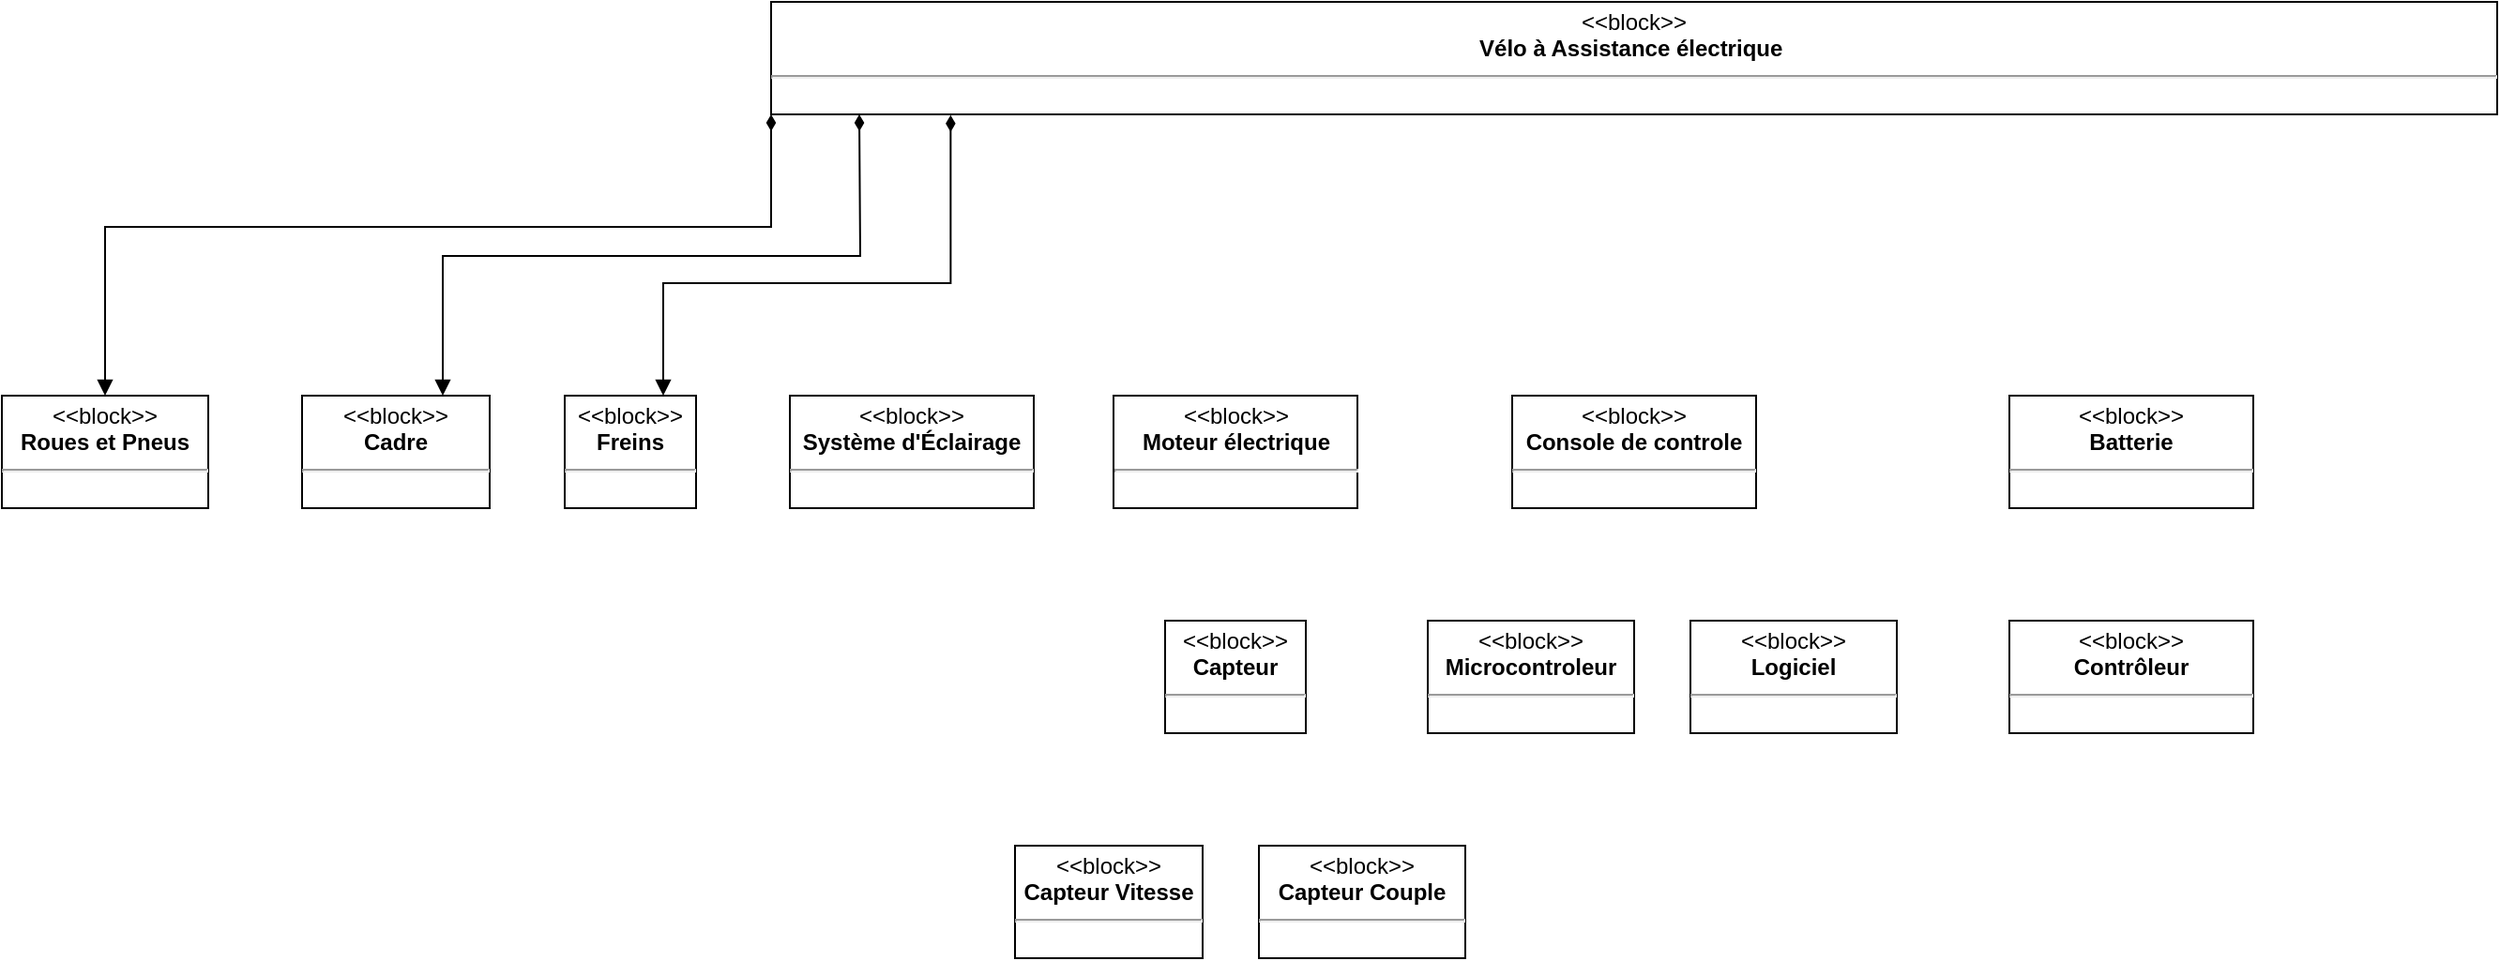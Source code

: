 <mxfile version="22.1.18" type="github">
  <diagram name="Page-1" id="RBbAHje912E-lCHchGG4">
    <mxGraphModel dx="1323" dy="700" grid="1" gridSize="10" guides="1" tooltips="1" connect="1" arrows="1" fold="1" page="1" pageScale="1" pageWidth="3300" pageHeight="4681" math="0" shadow="0">
      <root>
        <mxCell id="0" />
        <mxCell id="1" parent="0" />
        <mxCell id="tNDZy1lkUzPdTNIgQcvL-5" value="&lt;p style=&quot;margin:0px;margin-top:4px;text-align:center;&quot;&gt;&amp;lt;&amp;lt;block&amp;gt;&amp;gt;&lt;br&gt;&lt;b&gt;Vélo à Assistance électrique&amp;nbsp;&lt;/b&gt;&lt;/p&gt;&lt;hr&gt;&lt;p style=&quot;font-size:10px;margin:0px;text-align:center;&quot;&gt;&lt;/p&gt;" style="shape=rect;html=1;overflow=fill;verticalAlign=top;align=left;whiteSpace=wrap;" vertex="1" parent="1">
          <mxGeometry x="470" y="40" width="920" height="60" as="geometry" />
        </mxCell>
        <mxCell id="tNDZy1lkUzPdTNIgQcvL-6" value="&lt;p style=&quot;margin:0px;margin-top:4px;text-align:center;&quot;&gt;&amp;lt;&amp;lt;block&amp;gt;&amp;gt;&lt;br&gt;&lt;b&gt;Roues et Pneus&lt;/b&gt;&lt;br&gt;&lt;/p&gt;&lt;hr&gt;&lt;p style=&quot;font-size:10px;margin:0px;text-align:center;&quot;&gt;&lt;/p&gt;" style="shape=rect;html=1;overflow=fill;verticalAlign=top;align=left;whiteSpace=wrap;" vertex="1" parent="1">
          <mxGeometry x="60" y="250" width="110" height="60" as="geometry" />
        </mxCell>
        <mxCell id="tNDZy1lkUzPdTNIgQcvL-7" value="&lt;p style=&quot;margin:0px;margin-top:4px;text-align:center;&quot;&gt;&amp;lt;&amp;lt;block&amp;gt;&amp;gt;&lt;br&gt;&lt;b&gt;Cadre&lt;/b&gt;&lt;br&gt;&lt;/p&gt;&lt;hr&gt;&lt;p style=&quot;font-size:10px;margin:0px;text-align:center;&quot;&gt;&lt;/p&gt;" style="shape=rect;html=1;overflow=fill;verticalAlign=top;align=left;whiteSpace=wrap;" vertex="1" parent="1">
          <mxGeometry x="220" y="250" width="100" height="60" as="geometry" />
        </mxCell>
        <mxCell id="tNDZy1lkUzPdTNIgQcvL-8" value="&lt;p style=&quot;margin:0px;margin-top:4px;text-align:center;&quot;&gt;&amp;lt;&amp;lt;block&amp;gt;&amp;gt;&lt;br&gt;&lt;b&gt;Freins&lt;/b&gt;&lt;br&gt;&lt;/p&gt;&lt;hr&gt;&lt;p style=&quot;font-size:10px;margin:0px;text-align:center;&quot;&gt;&lt;/p&gt;" style="shape=rect;html=1;overflow=fill;verticalAlign=top;align=left;whiteSpace=wrap;" vertex="1" parent="1">
          <mxGeometry x="360" y="250" width="70" height="60" as="geometry" />
        </mxCell>
        <mxCell id="tNDZy1lkUzPdTNIgQcvL-10" value="&lt;p style=&quot;margin:0px;margin-top:4px;text-align:center;&quot;&gt;&amp;lt;&amp;lt;block&amp;gt;&amp;gt;&lt;br&gt;&lt;b&gt;Système d&#39;Éclairage&lt;/b&gt;&lt;br&gt;&lt;/p&gt;&lt;hr&gt;&lt;p style=&quot;font-size:10px;margin:0px;text-align:center;&quot;&gt;&lt;/p&gt;" style="shape=rect;html=1;overflow=fill;verticalAlign=top;align=left;whiteSpace=wrap;" vertex="1" parent="1">
          <mxGeometry x="480" y="250" width="130" height="60" as="geometry" />
        </mxCell>
        <mxCell id="tNDZy1lkUzPdTNIgQcvL-11" value="&lt;p style=&quot;margin:0px;margin-top:4px;text-align:center;&quot;&gt;&amp;lt;&amp;lt;block&amp;gt;&amp;gt;&lt;br&gt;&lt;b&gt;Moteur électrique&lt;/b&gt;&lt;/p&gt;&lt;hr&gt;&lt;p style=&quot;font-size:10px;margin:0px;text-align:center;&quot;&gt;&lt;/p&gt;" style="shape=rect;html=1;overflow=fill;verticalAlign=top;align=left;whiteSpace=wrap;" vertex="1" parent="1">
          <mxGeometry x="652.5" y="250" width="130" height="60" as="geometry" />
        </mxCell>
        <mxCell id="tNDZy1lkUzPdTNIgQcvL-12" value="&lt;p style=&quot;margin:0px;margin-top:4px;text-align:center;&quot;&gt;&amp;lt;&amp;lt;block&amp;gt;&amp;gt;&lt;br&gt;&lt;b&gt;Capteur&lt;/b&gt;&lt;/p&gt;&lt;hr&gt;&lt;p style=&quot;font-size:10px;margin:0px;text-align:center;&quot;&gt;&lt;/p&gt;" style="shape=rect;html=1;overflow=fill;verticalAlign=top;align=left;whiteSpace=wrap;" vertex="1" parent="1">
          <mxGeometry x="680" y="370" width="75" height="60" as="geometry" />
        </mxCell>
        <mxCell id="tNDZy1lkUzPdTNIgQcvL-14" value="&lt;p style=&quot;margin:0px;margin-top:4px;text-align:center;&quot;&gt;&amp;lt;&amp;lt;block&amp;gt;&amp;gt;&lt;br&gt;&lt;b&gt;Console de controle&lt;/b&gt;&lt;br&gt;&lt;/p&gt;&lt;hr&gt;&lt;p style=&quot;font-size:10px;margin:0px;text-align:center;&quot;&gt;&lt;/p&gt;" style="shape=rect;html=1;overflow=fill;verticalAlign=top;align=left;whiteSpace=wrap;" vertex="1" parent="1">
          <mxGeometry x="865" y="250" width="130" height="60" as="geometry" />
        </mxCell>
        <mxCell id="tNDZy1lkUzPdTNIgQcvL-15" value="&lt;p style=&quot;margin:0px;margin-top:4px;text-align:center;&quot;&gt;&amp;lt;&amp;lt;block&amp;gt;&amp;gt;&lt;br&gt;&lt;b&gt;Microcontroleur&lt;/b&gt;&lt;/p&gt;&lt;hr&gt;&lt;p style=&quot;font-size:10px;margin:0px;text-align:center;&quot;&gt;&lt;/p&gt;" style="shape=rect;html=1;overflow=fill;verticalAlign=top;align=left;whiteSpace=wrap;" vertex="1" parent="1">
          <mxGeometry x="820" y="370" width="110" height="60" as="geometry" />
        </mxCell>
        <mxCell id="tNDZy1lkUzPdTNIgQcvL-16" value="&lt;p style=&quot;margin:0px;margin-top:4px;text-align:center;&quot;&gt;&amp;lt;&amp;lt;block&amp;gt;&amp;gt;&lt;br&gt;&lt;b&gt;Logiciel&lt;/b&gt;&lt;/p&gt;&lt;hr&gt;&lt;p style=&quot;font-size:10px;margin:0px;text-align:center;&quot;&gt;&lt;/p&gt;" style="shape=rect;html=1;overflow=fill;verticalAlign=top;align=left;whiteSpace=wrap;" vertex="1" parent="1">
          <mxGeometry x="960" y="370" width="110" height="60" as="geometry" />
        </mxCell>
        <mxCell id="tNDZy1lkUzPdTNIgQcvL-17" value="&lt;p style=&quot;margin:0px;margin-top:4px;text-align:center;&quot;&gt;&amp;lt;&amp;lt;block&amp;gt;&amp;gt;&lt;br&gt;&lt;b&gt;Batterie&lt;/b&gt;&lt;br&gt;&lt;/p&gt;&lt;hr&gt;&lt;p style=&quot;font-size:10px;margin:0px;text-align:center;&quot;&gt;&lt;/p&gt;" style="shape=rect;html=1;overflow=fill;verticalAlign=top;align=left;whiteSpace=wrap;" vertex="1" parent="1">
          <mxGeometry x="1130" y="250" width="130" height="60" as="geometry" />
        </mxCell>
        <mxCell id="tNDZy1lkUzPdTNIgQcvL-20" value="&lt;p style=&quot;margin:0px;margin-top:4px;text-align:center;&quot;&gt;&amp;lt;&amp;lt;block&amp;gt;&amp;gt;&lt;br&gt;&lt;b&gt;Contrôleur&lt;/b&gt;&lt;br&gt;&lt;/p&gt;&lt;hr&gt;&lt;p style=&quot;font-size:10px;margin:0px;text-align:center;&quot;&gt;&lt;/p&gt;" style="shape=rect;html=1;overflow=fill;verticalAlign=top;align=left;whiteSpace=wrap;" vertex="1" parent="1">
          <mxGeometry x="1130" y="370" width="130" height="60" as="geometry" />
        </mxCell>
        <mxCell id="tNDZy1lkUzPdTNIgQcvL-21" value="&lt;p style=&quot;margin:0px;margin-top:4px;text-align:center;&quot;&gt;&amp;lt;&amp;lt;block&amp;gt;&amp;gt;&lt;br&gt;&lt;b&gt;Capteur Vitesse&lt;/b&gt;&lt;/p&gt;&lt;hr&gt;&lt;p style=&quot;font-size:10px;margin:0px;text-align:center;&quot;&gt;&lt;/p&gt;" style="shape=rect;html=1;overflow=fill;verticalAlign=top;align=left;whiteSpace=wrap;" vertex="1" parent="1">
          <mxGeometry x="600" y="490" width="100" height="60" as="geometry" />
        </mxCell>
        <mxCell id="tNDZy1lkUzPdTNIgQcvL-22" value="&lt;p style=&quot;margin:0px;margin-top:4px;text-align:center;&quot;&gt;&amp;lt;&amp;lt;block&amp;gt;&amp;gt;&lt;br&gt;&lt;b&gt;Capteur Couple&lt;/b&gt;&lt;/p&gt;&lt;hr&gt;&lt;p style=&quot;font-size:10px;margin:0px;text-align:center;&quot;&gt;&lt;/p&gt;" style="shape=rect;html=1;overflow=fill;verticalAlign=top;align=left;whiteSpace=wrap;" vertex="1" parent="1">
          <mxGeometry x="730" y="490" width="110" height="60" as="geometry" />
        </mxCell>
        <mxCell id="tNDZy1lkUzPdTNIgQcvL-23" style="edgeStyle=orthogonalEdgeStyle;rounded=0;orthogonalLoop=1;jettySize=auto;html=1;exitX=0.5;exitY=0;exitDx=0;exitDy=0;endArrow=diamondThin;endFill=1;strokeWidth=1;startArrow=block;startFill=1;" edge="1" parent="1" source="tNDZy1lkUzPdTNIgQcvL-6">
          <mxGeometry relative="1" as="geometry">
            <mxPoint x="470" y="100" as="targetPoint" />
            <Array as="points">
              <mxPoint x="115" y="160" />
              <mxPoint x="470" y="160" />
              <mxPoint x="470" y="100" />
            </Array>
          </mxGeometry>
        </mxCell>
        <mxCell id="tNDZy1lkUzPdTNIgQcvL-28" style="edgeStyle=orthogonalEdgeStyle;rounded=0;orthogonalLoop=1;jettySize=auto;html=1;exitX=0.75;exitY=0;exitDx=0;exitDy=0;endArrow=diamondThin;endFill=1;startArrow=block;startFill=1;" edge="1" parent="1" source="tNDZy1lkUzPdTNIgQcvL-7">
          <mxGeometry relative="1" as="geometry">
            <mxPoint x="517" y="100" as="targetPoint" />
          </mxGeometry>
        </mxCell>
        <mxCell id="tNDZy1lkUzPdTNIgQcvL-30" style="edgeStyle=orthogonalEdgeStyle;rounded=0;orthogonalLoop=1;jettySize=auto;html=1;exitX=0.75;exitY=0;exitDx=0;exitDy=0;entryX=0.104;entryY=1.007;entryDx=0;entryDy=0;entryPerimeter=0;endArrow=diamondThin;endFill=1;startArrow=block;startFill=1;" edge="1" parent="1" source="tNDZy1lkUzPdTNIgQcvL-8" target="tNDZy1lkUzPdTNIgQcvL-5">
          <mxGeometry relative="1" as="geometry">
            <Array as="points">
              <mxPoint x="413" y="190" />
              <mxPoint x="566" y="190" />
            </Array>
          </mxGeometry>
        </mxCell>
      </root>
    </mxGraphModel>
  </diagram>
</mxfile>
